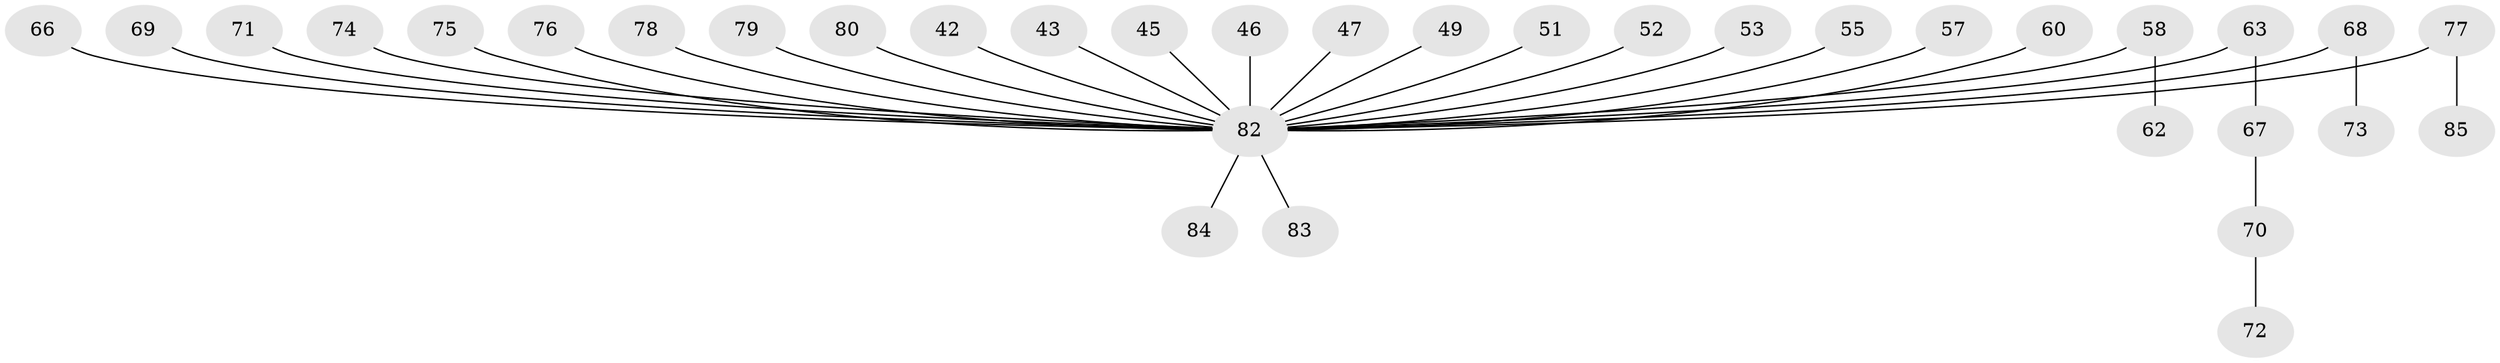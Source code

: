 // original degree distribution, {6: 0.011764705882352941, 9: 0.011764705882352941, 3: 0.10588235294117647, 4: 0.03529411764705882, 1: 0.5058823529411764, 2: 0.27058823529411763, 5: 0.058823529411764705}
// Generated by graph-tools (version 1.1) at 2025/56/03/04/25 21:56:37]
// undirected, 34 vertices, 33 edges
graph export_dot {
graph [start="1"]
  node [color=gray90,style=filled];
  42;
  43;
  45;
  46;
  47;
  49;
  51;
  52;
  53;
  55;
  57;
  58;
  60;
  62;
  63;
  66;
  67;
  68;
  69;
  70;
  71;
  72;
  73;
  74;
  75;
  76;
  77;
  78;
  79;
  80;
  82 [super="+17+20+81+23+44+32+38+41+54+61+48+34+35+36+37+39"];
  83;
  84;
  85;
  42 -- 82;
  43 -- 82;
  45 -- 82;
  46 -- 82;
  47 -- 82;
  49 -- 82;
  51 -- 82;
  52 -- 82;
  53 -- 82;
  55 -- 82;
  57 -- 82;
  58 -- 62;
  58 -- 82;
  60 -- 82;
  63 -- 67;
  63 -- 82;
  66 -- 82;
  67 -- 70;
  68 -- 73;
  68 -- 82;
  69 -- 82;
  70 -- 72;
  71 -- 82;
  74 -- 82;
  75 -- 82;
  76 -- 82;
  77 -- 85;
  77 -- 82;
  78 -- 82;
  79 -- 82;
  80 -- 82;
  82 -- 84;
  82 -- 83;
}
